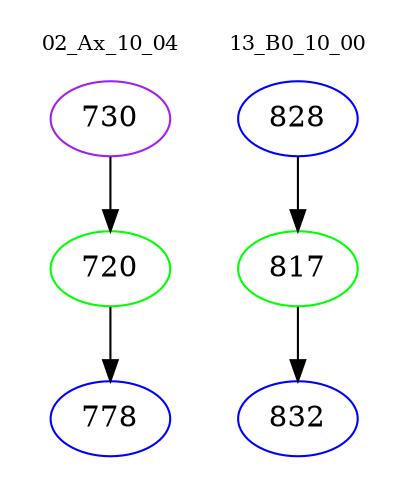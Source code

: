 digraph{
subgraph cluster_0 {
color = white
label = "02_Ax_10_04";
fontsize=10;
T0_730 [label="730", color="purple"]
T0_730 -> T0_720 [color="black"]
T0_720 [label="720", color="green"]
T0_720 -> T0_778 [color="black"]
T0_778 [label="778", color="blue"]
}
subgraph cluster_1 {
color = white
label = "13_B0_10_00";
fontsize=10;
T1_828 [label="828", color="blue"]
T1_828 -> T1_817 [color="black"]
T1_817 [label="817", color="green"]
T1_817 -> T1_832 [color="black"]
T1_832 [label="832", color="blue"]
}
}
